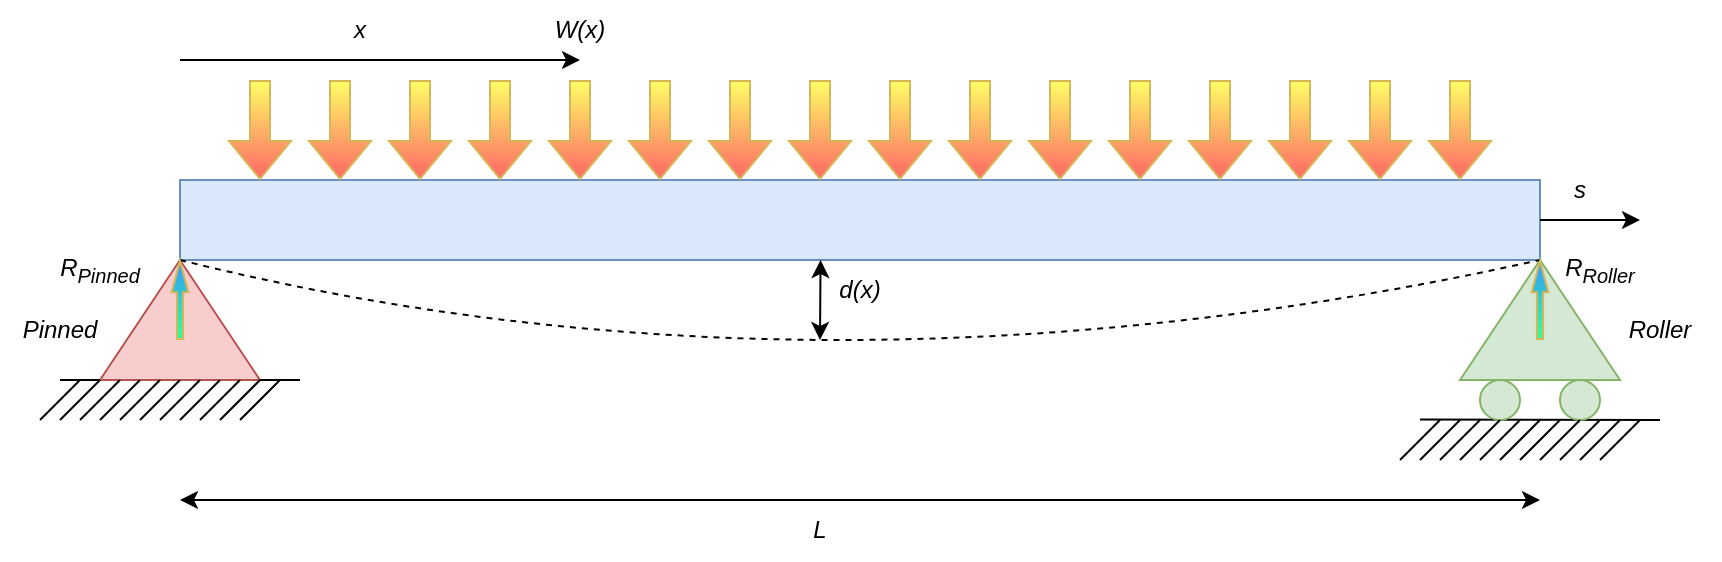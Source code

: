 <mxfile version="20.8.11"><diagram name="Page-1" id="kKWEWkRuw4ztMNsksshG"><mxGraphModel dx="2097" dy="687" grid="1" gridSize="10" guides="1" tooltips="1" connect="1" arrows="1" fold="1" page="1" pageScale="1" pageWidth="850" pageHeight="1100" math="0" shadow="0"><root><mxCell id="0"/><mxCell id="1" parent="0"/><mxCell id="xb0pJItUgRJRIg8Bft5l-1" value="" style="triangle;whiteSpace=wrap;html=1;rotation=-90;fillColor=#f8cecc;strokeColor=#b85450;" parent="1" vertex="1"><mxGeometry x="50" y="270" width="60" height="80" as="geometry"/></mxCell><mxCell id="xb0pJItUgRJRIg8Bft5l-3" value="" style="rounded=0;whiteSpace=wrap;html=1;fillColor=#dae8fc;strokeColor=#6c8ebf;" parent="1" vertex="1"><mxGeometry x="80" y="240" width="680" height="40" as="geometry"/></mxCell><mxCell id="xb0pJItUgRJRIg8Bft5l-4" value="" style="triangle;whiteSpace=wrap;html=1;rotation=-90;fillColor=#d5e8d4;strokeColor=#82b366;" parent="1" vertex="1"><mxGeometry x="730" y="270" width="60" height="80" as="geometry"/></mxCell><mxCell id="xb0pJItUgRJRIg8Bft5l-5" value="" style="endArrow=none;html=1;rounded=0;" parent="1" edge="1"><mxGeometry width="50" height="50" relative="1" as="geometry"><mxPoint x="120" y="340" as="sourcePoint"/><mxPoint x="140" y="340" as="targetPoint"/></mxGeometry></mxCell><mxCell id="xb0pJItUgRJRIg8Bft5l-6" value="" style="endArrow=none;html=1;rounded=0;" parent="1" edge="1"><mxGeometry width="50" height="50" relative="1" as="geometry"><mxPoint x="20" y="340" as="sourcePoint"/><mxPoint x="40" y="340" as="targetPoint"/></mxGeometry></mxCell><mxCell id="xb0pJItUgRJRIg8Bft5l-8" value="" style="endArrow=none;html=1;rounded=0;" parent="1" edge="1"><mxGeometry width="50" height="50" relative="1" as="geometry"><mxPoint x="700" y="359.77" as="sourcePoint"/><mxPoint x="820" y="360" as="targetPoint"/></mxGeometry></mxCell><mxCell id="xb0pJItUgRJRIg8Bft5l-9" value="" style="ellipse;whiteSpace=wrap;html=1;aspect=fixed;fillColor=#d5e8d4;strokeColor=#82b366;" parent="1" vertex="1"><mxGeometry x="730" y="340" width="20" height="20" as="geometry"/></mxCell><mxCell id="xb0pJItUgRJRIg8Bft5l-10" value="" style="ellipse;whiteSpace=wrap;html=1;aspect=fixed;fillColor=#d5e8d4;strokeColor=#82b366;" parent="1" vertex="1"><mxGeometry x="770" y="340" width="20" height="20" as="geometry"/></mxCell><mxCell id="xb0pJItUgRJRIg8Bft5l-14" value="" style="endArrow=none;html=1;rounded=0;" parent="1" edge="1"><mxGeometry width="50" height="50" relative="1" as="geometry"><mxPoint x="10" y="360" as="sourcePoint"/><mxPoint x="30" y="340" as="targetPoint"/></mxGeometry></mxCell><mxCell id="xb0pJItUgRJRIg8Bft5l-15" value="" style="endArrow=none;html=1;rounded=0;" parent="1" edge="1"><mxGeometry width="50" height="50" relative="1" as="geometry"><mxPoint x="20" y="360" as="sourcePoint"/><mxPoint x="40" y="340" as="targetPoint"/></mxGeometry></mxCell><mxCell id="xb0pJItUgRJRIg8Bft5l-16" value="" style="endArrow=none;html=1;rounded=0;" parent="1" edge="1"><mxGeometry width="50" height="50" relative="1" as="geometry"><mxPoint x="30" y="360" as="sourcePoint"/><mxPoint x="50" y="340" as="targetPoint"/></mxGeometry></mxCell><mxCell id="xb0pJItUgRJRIg8Bft5l-17" value="" style="endArrow=none;html=1;rounded=0;" parent="1" edge="1"><mxGeometry width="50" height="50" relative="1" as="geometry"><mxPoint x="40" y="360" as="sourcePoint"/><mxPoint x="60" y="340" as="targetPoint"/></mxGeometry></mxCell><mxCell id="xb0pJItUgRJRIg8Bft5l-18" value="" style="endArrow=none;html=1;rounded=0;" parent="1" edge="1"><mxGeometry width="50" height="50" relative="1" as="geometry"><mxPoint x="50" y="360" as="sourcePoint"/><mxPoint x="70" y="340" as="targetPoint"/></mxGeometry></mxCell><mxCell id="xb0pJItUgRJRIg8Bft5l-19" value="" style="endArrow=none;html=1;rounded=0;" parent="1" edge="1"><mxGeometry width="50" height="50" relative="1" as="geometry"><mxPoint x="60" y="360" as="sourcePoint"/><mxPoint x="80" y="340" as="targetPoint"/></mxGeometry></mxCell><mxCell id="xb0pJItUgRJRIg8Bft5l-20" value="" style="endArrow=none;html=1;rounded=0;" parent="1" edge="1"><mxGeometry width="50" height="50" relative="1" as="geometry"><mxPoint x="70" y="360" as="sourcePoint"/><mxPoint x="90" y="340" as="targetPoint"/></mxGeometry></mxCell><mxCell id="xb0pJItUgRJRIg8Bft5l-21" value="" style="endArrow=none;html=1;rounded=0;" parent="1" edge="1"><mxGeometry width="50" height="50" relative="1" as="geometry"><mxPoint x="80" y="360" as="sourcePoint"/><mxPoint x="100" y="340" as="targetPoint"/></mxGeometry></mxCell><mxCell id="xb0pJItUgRJRIg8Bft5l-22" value="" style="endArrow=none;html=1;rounded=0;" parent="1" edge="1"><mxGeometry width="50" height="50" relative="1" as="geometry"><mxPoint x="90" y="360" as="sourcePoint"/><mxPoint x="110" y="340" as="targetPoint"/></mxGeometry></mxCell><mxCell id="xb0pJItUgRJRIg8Bft5l-23" value="" style="endArrow=none;html=1;rounded=0;" parent="1" edge="1"><mxGeometry width="50" height="50" relative="1" as="geometry"><mxPoint x="100" y="360" as="sourcePoint"/><mxPoint x="120" y="340" as="targetPoint"/></mxGeometry></mxCell><mxCell id="xb0pJItUgRJRIg8Bft5l-24" value="" style="endArrow=none;html=1;rounded=0;" parent="1" edge="1"><mxGeometry width="50" height="50" relative="1" as="geometry"><mxPoint x="110" y="360" as="sourcePoint"/><mxPoint x="130" y="340" as="targetPoint"/></mxGeometry></mxCell><mxCell id="xb0pJItUgRJRIg8Bft5l-30" value="" style="endArrow=none;html=1;rounded=0;" parent="1" edge="1"><mxGeometry width="50" height="50" relative="1" as="geometry"><mxPoint x="690" y="380" as="sourcePoint"/><mxPoint x="710" y="360" as="targetPoint"/></mxGeometry></mxCell><mxCell id="xb0pJItUgRJRIg8Bft5l-31" value="" style="endArrow=none;html=1;rounded=0;" parent="1" edge="1"><mxGeometry width="50" height="50" relative="1" as="geometry"><mxPoint x="700" y="380" as="sourcePoint"/><mxPoint x="720" y="360" as="targetPoint"/></mxGeometry></mxCell><mxCell id="xb0pJItUgRJRIg8Bft5l-32" value="" style="endArrow=none;html=1;rounded=0;" parent="1" edge="1"><mxGeometry width="50" height="50" relative="1" as="geometry"><mxPoint x="710" y="380" as="sourcePoint"/><mxPoint x="730" y="360" as="targetPoint"/></mxGeometry></mxCell><mxCell id="xb0pJItUgRJRIg8Bft5l-33" value="" style="endArrow=none;html=1;rounded=0;" parent="1" edge="1"><mxGeometry width="50" height="50" relative="1" as="geometry"><mxPoint x="720" y="380" as="sourcePoint"/><mxPoint x="740" y="360" as="targetPoint"/></mxGeometry></mxCell><mxCell id="xb0pJItUgRJRIg8Bft5l-34" value="" style="endArrow=none;html=1;rounded=0;" parent="1" edge="1"><mxGeometry width="50" height="50" relative="1" as="geometry"><mxPoint x="730" y="380" as="sourcePoint"/><mxPoint x="750" y="360" as="targetPoint"/></mxGeometry></mxCell><mxCell id="xb0pJItUgRJRIg8Bft5l-35" value="" style="endArrow=none;html=1;rounded=0;" parent="1" edge="1"><mxGeometry width="50" height="50" relative="1" as="geometry"><mxPoint x="740" y="380" as="sourcePoint"/><mxPoint x="760" y="360" as="targetPoint"/></mxGeometry></mxCell><mxCell id="xb0pJItUgRJRIg8Bft5l-36" value="" style="endArrow=none;html=1;rounded=0;" parent="1" edge="1"><mxGeometry width="50" height="50" relative="1" as="geometry"><mxPoint x="750" y="380" as="sourcePoint"/><mxPoint x="770" y="360" as="targetPoint"/></mxGeometry></mxCell><mxCell id="xb0pJItUgRJRIg8Bft5l-37" value="" style="endArrow=none;html=1;rounded=0;" parent="1" edge="1"><mxGeometry width="50" height="50" relative="1" as="geometry"><mxPoint x="760" y="380" as="sourcePoint"/><mxPoint x="780" y="360" as="targetPoint"/></mxGeometry></mxCell><mxCell id="xb0pJItUgRJRIg8Bft5l-38" value="" style="endArrow=none;html=1;rounded=0;" parent="1" edge="1"><mxGeometry width="50" height="50" relative="1" as="geometry"><mxPoint x="770" y="380" as="sourcePoint"/><mxPoint x="790" y="360" as="targetPoint"/></mxGeometry></mxCell><mxCell id="xb0pJItUgRJRIg8Bft5l-39" value="" style="endArrow=none;html=1;rounded=0;" parent="1" edge="1"><mxGeometry width="50" height="50" relative="1" as="geometry"><mxPoint x="780" y="380" as="sourcePoint"/><mxPoint x="800" y="360" as="targetPoint"/></mxGeometry></mxCell><mxCell id="xb0pJItUgRJRIg8Bft5l-40" value="" style="endArrow=none;html=1;rounded=0;" parent="1" edge="1"><mxGeometry width="50" height="50" relative="1" as="geometry"><mxPoint x="790" y="380" as="sourcePoint"/><mxPoint x="810" y="360" as="targetPoint"/></mxGeometry></mxCell><mxCell id="xb0pJItUgRJRIg8Bft5l-43" value="" style="shape=flexArrow;endArrow=classic;html=1;rounded=0;fillColor=#FFFF66;strokeColor=#d6b656;gradientColor=#FF6666;shadow=0;" parent="1" edge="1"><mxGeometry width="50" height="50" relative="1" as="geometry"><mxPoint x="120" y="190" as="sourcePoint"/><mxPoint x="120" y="240" as="targetPoint"/></mxGeometry></mxCell><mxCell id="xb0pJItUgRJRIg8Bft5l-44" value="" style="shape=flexArrow;endArrow=classic;html=1;rounded=0;fillColor=#FFFF66;strokeColor=#d6b656;gradientColor=#FF6666;shadow=0;" parent="1" edge="1"><mxGeometry width="50" height="50" relative="1" as="geometry"><mxPoint x="160" y="190" as="sourcePoint"/><mxPoint x="160" y="240" as="targetPoint"/></mxGeometry></mxCell><mxCell id="xb0pJItUgRJRIg8Bft5l-45" value="" style="shape=flexArrow;endArrow=classic;html=1;rounded=0;fillColor=#FFFF66;strokeColor=#d6b656;gradientColor=#FF6666;shadow=0;" parent="1" edge="1"><mxGeometry width="50" height="50" relative="1" as="geometry"><mxPoint x="200" y="190" as="sourcePoint"/><mxPoint x="200" y="240" as="targetPoint"/></mxGeometry></mxCell><mxCell id="xb0pJItUgRJRIg8Bft5l-46" value="" style="shape=flexArrow;endArrow=classic;html=1;rounded=0;fillColor=#FFFF66;strokeColor=#d6b656;gradientColor=#FF6666;shadow=0;" parent="1" edge="1"><mxGeometry width="50" height="50" relative="1" as="geometry"><mxPoint x="240" y="190" as="sourcePoint"/><mxPoint x="240" y="240" as="targetPoint"/></mxGeometry></mxCell><mxCell id="xb0pJItUgRJRIg8Bft5l-47" value="" style="shape=flexArrow;endArrow=classic;html=1;rounded=0;fillColor=#FFFF66;strokeColor=#d6b656;gradientColor=#FF6666;shadow=0;" parent="1" edge="1"><mxGeometry width="50" height="50" relative="1" as="geometry"><mxPoint x="280" y="190" as="sourcePoint"/><mxPoint x="280" y="240" as="targetPoint"/></mxGeometry></mxCell><mxCell id="xb0pJItUgRJRIg8Bft5l-48" value="" style="shape=flexArrow;endArrow=classic;html=1;rounded=0;fillColor=#FFFF66;strokeColor=#d6b656;gradientColor=#FF6666;shadow=0;" parent="1" edge="1"><mxGeometry width="50" height="50" relative="1" as="geometry"><mxPoint x="320" y="190" as="sourcePoint"/><mxPoint x="320" y="240" as="targetPoint"/></mxGeometry></mxCell><mxCell id="xb0pJItUgRJRIg8Bft5l-49" value="" style="shape=flexArrow;endArrow=classic;html=1;rounded=0;fillColor=#FFFF66;strokeColor=#d6b656;gradientColor=#FF6666;shadow=0;" parent="1" edge="1"><mxGeometry width="50" height="50" relative="1" as="geometry"><mxPoint x="360" y="190" as="sourcePoint"/><mxPoint x="360" y="240" as="targetPoint"/></mxGeometry></mxCell><mxCell id="xb0pJItUgRJRIg8Bft5l-50" value="" style="shape=flexArrow;endArrow=classic;html=1;rounded=0;fillColor=#FFFF66;strokeColor=#d6b656;gradientColor=#FF6666;shadow=0;" parent="1" edge="1"><mxGeometry width="50" height="50" relative="1" as="geometry"><mxPoint x="400" y="190" as="sourcePoint"/><mxPoint x="400" y="240" as="targetPoint"/></mxGeometry></mxCell><mxCell id="xb0pJItUgRJRIg8Bft5l-51" value="" style="shape=flexArrow;endArrow=classic;html=1;rounded=0;fillColor=#FFFF66;strokeColor=#d6b656;gradientColor=#FF6666;shadow=0;" parent="1" edge="1"><mxGeometry width="50" height="50" relative="1" as="geometry"><mxPoint x="440" y="190" as="sourcePoint"/><mxPoint x="440" y="240" as="targetPoint"/></mxGeometry></mxCell><mxCell id="xb0pJItUgRJRIg8Bft5l-52" value="" style="shape=flexArrow;endArrow=classic;html=1;rounded=0;fillColor=#FFFF66;strokeColor=#d6b656;gradientColor=#FF6666;shadow=0;" parent="1" edge="1"><mxGeometry width="50" height="50" relative="1" as="geometry"><mxPoint x="480" y="190" as="sourcePoint"/><mxPoint x="480" y="240" as="targetPoint"/></mxGeometry></mxCell><mxCell id="xb0pJItUgRJRIg8Bft5l-53" value="" style="shape=flexArrow;endArrow=classic;html=1;rounded=0;fillColor=#FFFF66;strokeColor=#d6b656;gradientColor=#FF6666;shadow=0;" parent="1" edge="1"><mxGeometry width="50" height="50" relative="1" as="geometry"><mxPoint x="520" y="190" as="sourcePoint"/><mxPoint x="520" y="240" as="targetPoint"/></mxGeometry></mxCell><mxCell id="xb0pJItUgRJRIg8Bft5l-54" value="" style="shape=flexArrow;endArrow=classic;html=1;rounded=0;fillColor=#FFFF66;strokeColor=#d6b656;gradientColor=#FF6666;shadow=0;" parent="1" edge="1"><mxGeometry width="50" height="50" relative="1" as="geometry"><mxPoint x="560" y="190" as="sourcePoint"/><mxPoint x="560" y="240" as="targetPoint"/></mxGeometry></mxCell><mxCell id="xb0pJItUgRJRIg8Bft5l-55" value="" style="shape=flexArrow;endArrow=classic;html=1;rounded=0;fillColor=#FFFF66;strokeColor=#d6b656;gradientColor=#FF6666;shadow=0;" parent="1" edge="1"><mxGeometry width="50" height="50" relative="1" as="geometry"><mxPoint x="600" y="190" as="sourcePoint"/><mxPoint x="600" y="240" as="targetPoint"/></mxGeometry></mxCell><mxCell id="xb0pJItUgRJRIg8Bft5l-56" value="" style="shape=flexArrow;endArrow=classic;html=1;rounded=0;fillColor=#FFFF66;strokeColor=#d6b656;gradientColor=#FF6666;shadow=0;" parent="1" edge="1"><mxGeometry width="50" height="50" relative="1" as="geometry"><mxPoint x="640" y="190" as="sourcePoint"/><mxPoint x="640" y="240" as="targetPoint"/></mxGeometry></mxCell><mxCell id="xb0pJItUgRJRIg8Bft5l-57" value="" style="shape=flexArrow;endArrow=classic;html=1;rounded=0;fillColor=#FFFF66;strokeColor=#d6b656;gradientColor=#FF6666;shadow=0;" parent="1" edge="1"><mxGeometry width="50" height="50" relative="1" as="geometry"><mxPoint x="680" y="190" as="sourcePoint"/><mxPoint x="680" y="240" as="targetPoint"/></mxGeometry></mxCell><mxCell id="xb0pJItUgRJRIg8Bft5l-58" value="" style="shape=flexArrow;endArrow=classic;html=1;rounded=0;fillColor=#FFFF66;strokeColor=#d6b656;gradientColor=#FF6666;shadow=0;" parent="1" edge="1"><mxGeometry width="50" height="50" relative="1" as="geometry"><mxPoint x="720" y="190" as="sourcePoint"/><mxPoint x="720" y="240" as="targetPoint"/></mxGeometry></mxCell><mxCell id="ig5osr2cRZDfohV7ZghD-1" value="" style="endArrow=classic;startArrow=classic;html=1;rounded=0;" edge="1" parent="1"><mxGeometry width="50" height="50" relative="1" as="geometry"><mxPoint x="80" y="400" as="sourcePoint"/><mxPoint x="760" y="400" as="targetPoint"/></mxGeometry></mxCell><mxCell id="ig5osr2cRZDfohV7ZghD-2" value="L" style="text;html=1;strokeColor=none;fillColor=none;align=center;verticalAlign=middle;whiteSpace=wrap;rounded=0;fontStyle=2" vertex="1" parent="1"><mxGeometry x="370" y="400" width="60" height="30" as="geometry"/></mxCell><mxCell id="ig5osr2cRZDfohV7ZghD-4" value="" style="endArrow=classic;html=1;rounded=0;" edge="1" parent="1"><mxGeometry width="50" height="50" relative="1" as="geometry"><mxPoint x="80" y="180" as="sourcePoint"/><mxPoint x="280" y="180" as="targetPoint"/></mxGeometry></mxCell><mxCell id="ig5osr2cRZDfohV7ZghD-5" value="x" style="text;html=1;strokeColor=none;fillColor=none;align=center;verticalAlign=middle;whiteSpace=wrap;rounded=0;fontStyle=2" vertex="1" parent="1"><mxGeometry x="140" y="150" width="60" height="30" as="geometry"/></mxCell><mxCell id="ig5osr2cRZDfohV7ZghD-6" value="W(x)" style="text;html=1;strokeColor=none;fillColor=none;align=center;verticalAlign=middle;whiteSpace=wrap;rounded=0;fontStyle=2" vertex="1" parent="1"><mxGeometry x="250" y="150" width="60" height="30" as="geometry"/></mxCell><mxCell id="ig5osr2cRZDfohV7ZghD-7" value="Pinned" style="text;html=1;strokeColor=none;fillColor=none;align=center;verticalAlign=middle;whiteSpace=wrap;rounded=0;fontStyle=2" vertex="1" parent="1"><mxGeometry x="-10" y="300" width="60" height="30" as="geometry"/></mxCell><mxCell id="ig5osr2cRZDfohV7ZghD-8" value="Roller" style="text;html=1;strokeColor=none;fillColor=none;align=center;verticalAlign=middle;whiteSpace=wrap;rounded=0;fontStyle=2" vertex="1" parent="1"><mxGeometry x="790" y="300" width="60" height="30" as="geometry"/></mxCell><mxCell id="ig5osr2cRZDfohV7ZghD-11" value="" style="curved=1;endArrow=none;html=1;rounded=0;entryX=1;entryY=0.5;entryDx=0;entryDy=0;exitX=1;exitY=0.5;exitDx=0;exitDy=0;endFill=0;dashed=1;" edge="1" parent="1" source="xb0pJItUgRJRIg8Bft5l-1" target="xb0pJItUgRJRIg8Bft5l-4"><mxGeometry width="50" height="50" relative="1" as="geometry"><mxPoint x="250" y="330" as="sourcePoint"/><mxPoint x="300" y="280" as="targetPoint"/><Array as="points"><mxPoint x="400" y="360"/></Array></mxGeometry></mxCell><mxCell id="ig5osr2cRZDfohV7ZghD-13" value="" style="endArrow=classic;startArrow=classic;html=1;rounded=0;entryX=0.471;entryY=1;entryDx=0;entryDy=0;entryPerimeter=0;" edge="1" parent="1" target="xb0pJItUgRJRIg8Bft5l-3"><mxGeometry width="50" height="50" relative="1" as="geometry"><mxPoint x="400" y="320" as="sourcePoint"/><mxPoint x="430" y="260" as="targetPoint"/></mxGeometry></mxCell><mxCell id="ig5osr2cRZDfohV7ZghD-14" value="&lt;i&gt;d(x)&lt;/i&gt;" style="text;html=1;strokeColor=none;fillColor=none;align=center;verticalAlign=middle;whiteSpace=wrap;rounded=0;" vertex="1" parent="1"><mxGeometry x="390" y="280" width="60" height="30" as="geometry"/></mxCell><mxCell id="ig5osr2cRZDfohV7ZghD-17" value="" style="shape=flexArrow;endArrow=classic;html=1;rounded=0;fillColor=#33FF99;strokeColor=#d6b656;gradientColor=#3399FF;shadow=0;endWidth=4.194;endSize=4.89;width=3.087;gradientDirection=north;" edge="1" parent="1"><mxGeometry width="50" height="50" relative="1" as="geometry"><mxPoint x="80.0" y="320" as="sourcePoint"/><mxPoint x="80.0" y="280" as="targetPoint"/></mxGeometry></mxCell><mxCell id="ig5osr2cRZDfohV7ZghD-18" value="" style="shape=flexArrow;endArrow=classic;html=1;rounded=0;fillColor=#33FF99;strokeColor=#d6b656;gradientColor=#3399FF;shadow=0;endWidth=4.194;endSize=4.89;width=3.087;gradientDirection=north;" edge="1" parent="1"><mxGeometry width="50" height="50" relative="1" as="geometry"><mxPoint x="760" y="320" as="sourcePoint"/><mxPoint x="760" y="280" as="targetPoint"/></mxGeometry></mxCell><mxCell id="ig5osr2cRZDfohV7ZghD-19" value="&lt;i&gt;R&lt;sub&gt;Roller&lt;/sub&gt;&lt;/i&gt;" style="text;html=1;strokeColor=none;fillColor=none;align=center;verticalAlign=middle;whiteSpace=wrap;rounded=0;" vertex="1" parent="1"><mxGeometry x="760" y="270" width="60" height="30" as="geometry"/></mxCell><mxCell id="ig5osr2cRZDfohV7ZghD-21" value="&lt;i&gt;R&lt;sub&gt;Pinned&lt;/sub&gt;&lt;/i&gt;" style="text;html=1;strokeColor=none;fillColor=none;align=center;verticalAlign=middle;whiteSpace=wrap;rounded=0;" vertex="1" parent="1"><mxGeometry x="10" y="270" width="60" height="30" as="geometry"/></mxCell><mxCell id="ig5osr2cRZDfohV7ZghD-22" value="" style="endArrow=classic;html=1;rounded=0;fillColor=#33FF99;gradientColor=#3399FF;gradientDirection=north;" edge="1" parent="1"><mxGeometry width="50" height="50" relative="1" as="geometry"><mxPoint x="760" y="260" as="sourcePoint"/><mxPoint x="810" y="260" as="targetPoint"/></mxGeometry></mxCell><mxCell id="ig5osr2cRZDfohV7ZghD-23" value="&lt;i&gt;s&lt;/i&gt;" style="text;html=1;strokeColor=none;fillColor=none;align=center;verticalAlign=middle;whiteSpace=wrap;rounded=0;" vertex="1" parent="1"><mxGeometry x="750" y="230" width="60" height="30" as="geometry"/></mxCell></root></mxGraphModel></diagram></mxfile>